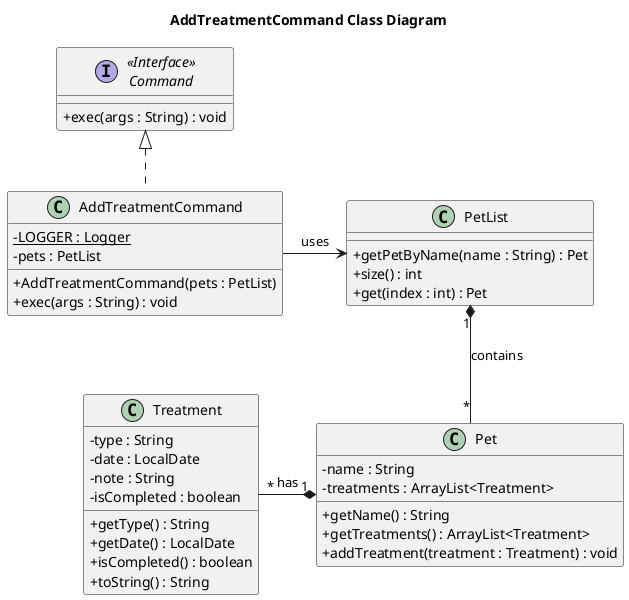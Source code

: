 @startuml
skinparam classAttributeIconSize 0
title AddTreatmentCommand Class Diagram

class AddTreatmentCommand {
    - {static} LOGGER : Logger
    - pets : PetList
    + AddTreatmentCommand(pets : PetList)
    + exec(args : String) : void
}

interface "<<Interface>>\nCommand" as Command {
    + exec(args : String) : void
}

class PetList {
    + getPetByName(name : String) : Pet
    + size() : int
    + get(index : int) : Pet
}

class Pet {
    - name : String
    - treatments : ArrayList<Treatment>
    + getName() : String
    + getTreatments() : ArrayList<Treatment>
    + addTreatment(treatment : Treatment) : void
}

class Treatment {
    - type : String
    - date : LocalDate
    - note : String
    - isCompleted : boolean
    + getType() : String
    + getDate() : LocalDate
    + isCompleted() : boolean
    + toString() : String
}

Command <|.. AddTreatmentCommand
AddTreatmentCommand -right-> PetList : uses
PetList "1" *-- "*" Pet : contains
Pet "1" *-left- "*" Treatment : has

@enduml
